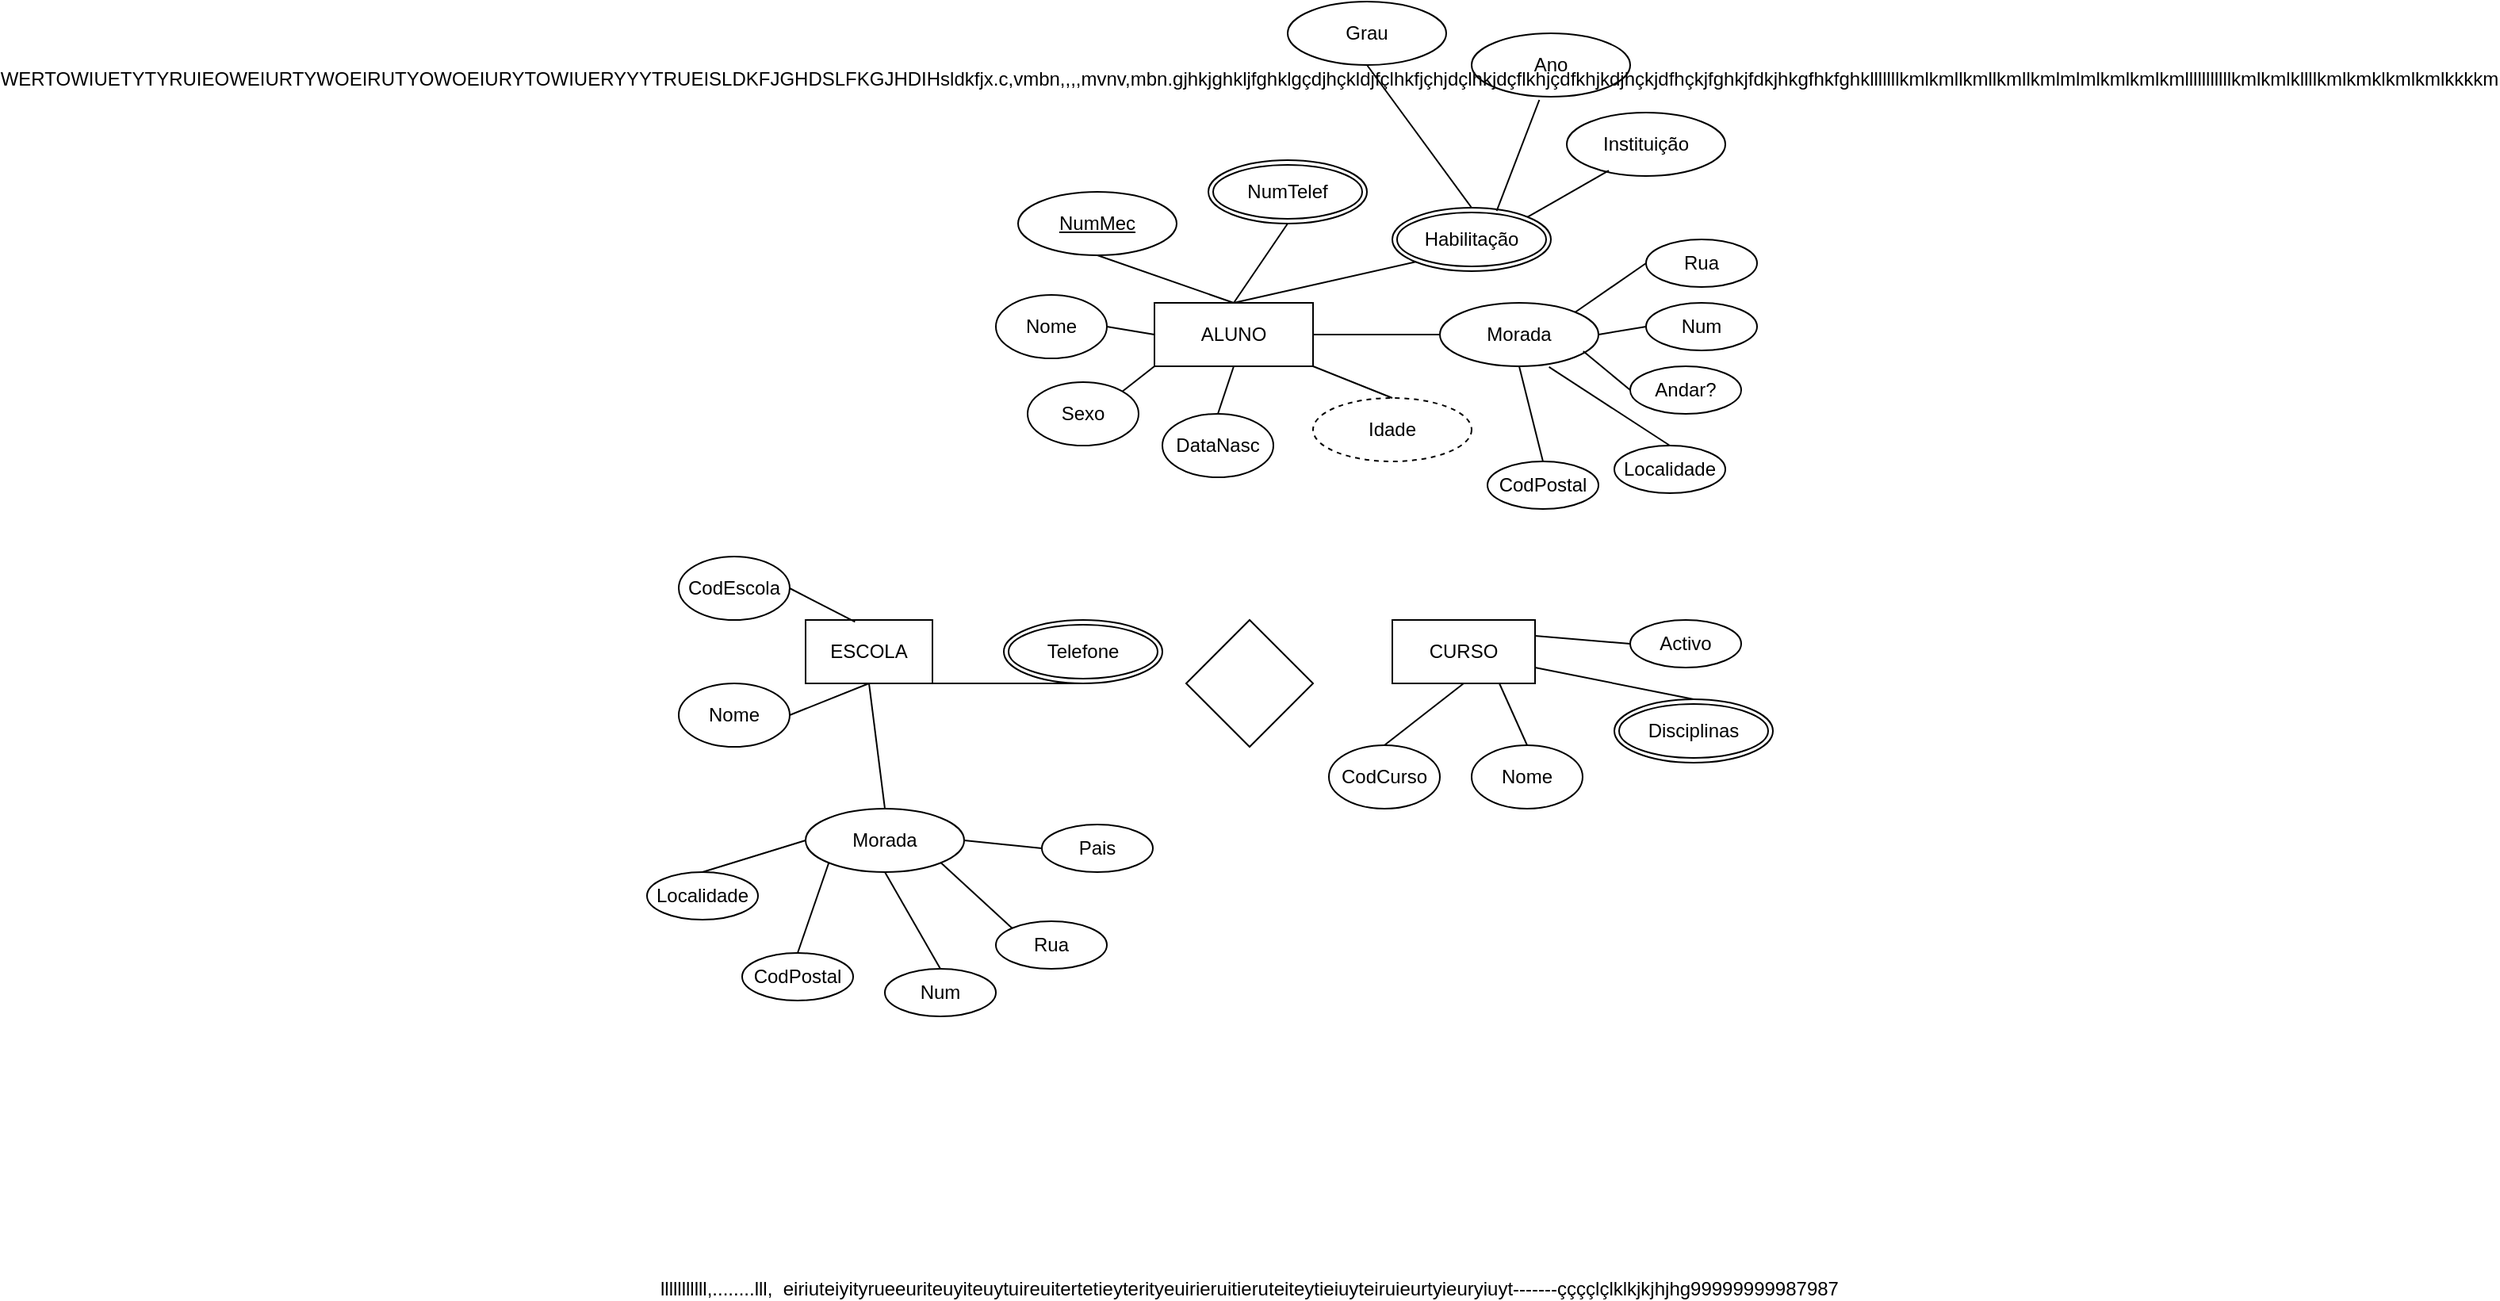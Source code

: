 <mxfile version="24.7.14">
  <diagram name="Página-1" id="yOcHo--prausVHHz4oxQ">
    <mxGraphModel dx="1745" dy="578" grid="1" gridSize="10" guides="1" tooltips="1" connect="1" arrows="1" fold="1" page="1" pageScale="1" pageWidth="827" pageHeight="1169" math="0" shadow="0">
      <root>
        <mxCell id="0" />
        <mxCell id="1" parent="0" />
        <mxCell id="Kue1RRkqiT16hmbLM7EP-29" value="ALUNO" style="rounded=0;whiteSpace=wrap;html=1;" vertex="1" parent="1">
          <mxGeometry x="330" y="850" width="100" height="40" as="geometry" />
        </mxCell>
        <mxCell id="Kue1RRkqiT16hmbLM7EP-30" value="Nome" style="ellipse;whiteSpace=wrap;html=1;" vertex="1" parent="1">
          <mxGeometry x="230" y="845" width="70" height="40" as="geometry" />
        </mxCell>
        <mxCell id="Kue1RRkqiT16hmbLM7EP-31" value="Sexo" style="ellipse;whiteSpace=wrap;html=1;" vertex="1" parent="1">
          <mxGeometry x="250" y="900" width="70" height="40" as="geometry" />
        </mxCell>
        <mxCell id="Kue1RRkqiT16hmbLM7EP-36" value="DataNasc" style="ellipse;whiteSpace=wrap;html=1;" vertex="1" parent="1">
          <mxGeometry x="335" y="920" width="70" height="40" as="geometry" />
        </mxCell>
        <mxCell id="Kue1RRkqiT16hmbLM7EP-37" value="Idade" style="ellipse;whiteSpace=wrap;html=1;align=center;dashed=1;" vertex="1" parent="1">
          <mxGeometry x="430" y="910" width="100" height="40" as="geometry" />
        </mxCell>
        <mxCell id="Kue1RRkqiT16hmbLM7EP-38" value="NumTelef" style="ellipse;shape=doubleEllipse;margin=3;whiteSpace=wrap;html=1;align=center;" vertex="1" parent="1">
          <mxGeometry x="364" y="760" width="100" height="40" as="geometry" />
        </mxCell>
        <mxCell id="Kue1RRkqiT16hmbLM7EP-39" value="NumMec" style="ellipse;whiteSpace=wrap;html=1;align=center;fontStyle=4;" vertex="1" parent="1">
          <mxGeometry x="244" y="780" width="100" height="40" as="geometry" />
        </mxCell>
        <mxCell id="Kue1RRkqiT16hmbLM7EP-40" value="Habilitação" style="ellipse;shape=doubleEllipse;margin=3;whiteSpace=wrap;html=1;align=center;" vertex="1" parent="1">
          <mxGeometry x="480" y="790" width="100" height="40" as="geometry" />
        </mxCell>
        <mxCell id="Kue1RRkqiT16hmbLM7EP-42" value="Morada" style="ellipse;whiteSpace=wrap;html=1;align=center;" vertex="1" parent="1">
          <mxGeometry x="510" y="850" width="100" height="40" as="geometry" />
        </mxCell>
        <mxCell id="Kue1RRkqiT16hmbLM7EP-43" value="Rua" style="ellipse;whiteSpace=wrap;html=1;align=center;" vertex="1" parent="1">
          <mxGeometry x="640" y="810" width="70" height="30" as="geometry" />
        </mxCell>
        <mxCell id="Kue1RRkqiT16hmbLM7EP-44" value="Num" style="ellipse;whiteSpace=wrap;html=1;align=center;" vertex="1" parent="1">
          <mxGeometry x="640" y="850" width="70" height="30" as="geometry" />
        </mxCell>
        <mxCell id="Kue1RRkqiT16hmbLM7EP-45" value="Andar?" style="ellipse;whiteSpace=wrap;html=1;align=center;" vertex="1" parent="1">
          <mxGeometry x="630" y="890" width="70" height="30" as="geometry" />
        </mxCell>
        <mxCell id="Kue1RRkqiT16hmbLM7EP-46" value="Localidade" style="ellipse;whiteSpace=wrap;html=1;align=center;" vertex="1" parent="1">
          <mxGeometry x="620" y="940" width="70" height="30" as="geometry" />
        </mxCell>
        <mxCell id="Kue1RRkqiT16hmbLM7EP-47" value="CodPostal" style="ellipse;whiteSpace=wrap;html=1;align=center;" vertex="1" parent="1">
          <mxGeometry x="540" y="950" width="70" height="30" as="geometry" />
        </mxCell>
        <mxCell id="Kue1RRkqiT16hmbLM7EP-48" value="Instituição" style="ellipse;whiteSpace=wrap;html=1;align=center;" vertex="1" parent="1">
          <mxGeometry x="590" y="730" width="100" height="40" as="geometry" />
        </mxCell>
        <mxCell id="Kue1RRkqiT16hmbLM7EP-49" value="Ano" style="ellipse;whiteSpace=wrap;html=1;align=center;" vertex="1" parent="1">
          <mxGeometry x="530" y="680" width="100" height="40" as="geometry" />
        </mxCell>
        <mxCell id="Kue1RRkqiT16hmbLM7EP-50" value="Grau" style="ellipse;whiteSpace=wrap;html=1;align=center;" vertex="1" parent="1">
          <mxGeometry x="414" y="660" width="100" height="40" as="geometry" />
        </mxCell>
        <mxCell id="Kue1RRkqiT16hmbLM7EP-52" value="" style="endArrow=none;html=1;rounded=0;exitX=0.265;exitY=0.915;exitDx=0;exitDy=0;exitPerimeter=0;entryX=1;entryY=0;entryDx=0;entryDy=0;" edge="1" parent="1" source="Kue1RRkqiT16hmbLM7EP-48" target="Kue1RRkqiT16hmbLM7EP-40">
          <mxGeometry width="50" height="50" relative="1" as="geometry">
            <mxPoint x="370" y="840" as="sourcePoint" />
            <mxPoint x="420" y="790" as="targetPoint" />
          </mxGeometry>
        </mxCell>
        <mxCell id="Kue1RRkqiT16hmbLM7EP-53" value="" style="endArrow=none;html=1;rounded=0;exitX=0.427;exitY=1.05;exitDx=0;exitDy=0;exitPerimeter=0;entryX=0.658;entryY=0.05;entryDx=0;entryDy=0;entryPerimeter=0;" edge="1" parent="1" source="Kue1RRkqiT16hmbLM7EP-49" target="Kue1RRkqiT16hmbLM7EP-40">
          <mxGeometry width="50" height="50" relative="1" as="geometry">
            <mxPoint x="370" y="840" as="sourcePoint" />
            <mxPoint x="420" y="790" as="targetPoint" />
          </mxGeometry>
        </mxCell>
        <mxCell id="Kue1RRkqiT16hmbLM7EP-54" value="" style="endArrow=none;html=1;rounded=0;entryX=0.5;entryY=1;entryDx=0;entryDy=0;exitX=0.5;exitY=0;exitDx=0;exitDy=0;" edge="1" parent="1" source="Kue1RRkqiT16hmbLM7EP-40" target="Kue1RRkqiT16hmbLM7EP-50">
          <mxGeometry width="50" height="50" relative="1" as="geometry">
            <mxPoint x="370" y="840" as="sourcePoint" />
            <mxPoint x="420" y="790" as="targetPoint" />
          </mxGeometry>
        </mxCell>
        <mxCell id="Kue1RRkqiT16hmbLM7EP-55" value="" style="endArrow=none;html=1;rounded=0;exitX=0;exitY=0.5;exitDx=0;exitDy=0;entryX=1;entryY=0;entryDx=0;entryDy=0;" edge="1" parent="1" source="Kue1RRkqiT16hmbLM7EP-43" target="Kue1RRkqiT16hmbLM7EP-42">
          <mxGeometry width="50" height="50" relative="1" as="geometry">
            <mxPoint x="370" y="840" as="sourcePoint" />
            <mxPoint x="420" y="790" as="targetPoint" />
          </mxGeometry>
        </mxCell>
        <mxCell id="Kue1RRkqiT16hmbLM7EP-56" value="" style="endArrow=none;html=1;rounded=0;entryX=0;entryY=0.5;entryDx=0;entryDy=0;exitX=1;exitY=0.5;exitDx=0;exitDy=0;" edge="1" parent="1" source="Kue1RRkqiT16hmbLM7EP-42" target="Kue1RRkqiT16hmbLM7EP-44">
          <mxGeometry width="50" height="50" relative="1" as="geometry">
            <mxPoint x="370" y="840" as="sourcePoint" />
            <mxPoint x="420" y="790" as="targetPoint" />
          </mxGeometry>
        </mxCell>
        <mxCell id="Kue1RRkqiT16hmbLM7EP-57" value="" style="endArrow=none;html=1;rounded=0;exitX=0;exitY=0.5;exitDx=0;exitDy=0;entryX=0.904;entryY=0.762;entryDx=0;entryDy=0;entryPerimeter=0;" edge="1" parent="1" source="Kue1RRkqiT16hmbLM7EP-45" target="Kue1RRkqiT16hmbLM7EP-42">
          <mxGeometry width="50" height="50" relative="1" as="geometry">
            <mxPoint x="370" y="840" as="sourcePoint" />
            <mxPoint x="420" y="790" as="targetPoint" />
          </mxGeometry>
        </mxCell>
        <mxCell id="Kue1RRkqiT16hmbLM7EP-58" value="" style="endArrow=none;html=1;rounded=0;exitX=0.5;exitY=0;exitDx=0;exitDy=0;entryX=0.688;entryY=1.012;entryDx=0;entryDy=0;entryPerimeter=0;" edge="1" parent="1" source="Kue1RRkqiT16hmbLM7EP-46" target="Kue1RRkqiT16hmbLM7EP-42">
          <mxGeometry width="50" height="50" relative="1" as="geometry">
            <mxPoint x="370" y="840" as="sourcePoint" />
            <mxPoint x="420" y="790" as="targetPoint" />
          </mxGeometry>
        </mxCell>
        <mxCell id="Kue1RRkqiT16hmbLM7EP-59" value="" style="endArrow=none;html=1;rounded=0;entryX=0.5;entryY=0;entryDx=0;entryDy=0;exitX=0.5;exitY=1;exitDx=0;exitDy=0;" edge="1" parent="1" source="Kue1RRkqiT16hmbLM7EP-42" target="Kue1RRkqiT16hmbLM7EP-47">
          <mxGeometry width="50" height="50" relative="1" as="geometry">
            <mxPoint x="470" y="1020" as="sourcePoint" />
            <mxPoint x="520" y="970" as="targetPoint" />
          </mxGeometry>
        </mxCell>
        <mxCell id="Kue1RRkqiT16hmbLM7EP-60" value="" style="endArrow=none;html=1;rounded=0;exitX=0.5;exitY=0;exitDx=0;exitDy=0;entryX=1;entryY=1;entryDx=0;entryDy=0;" edge="1" parent="1" source="Kue1RRkqiT16hmbLM7EP-37" target="Kue1RRkqiT16hmbLM7EP-29">
          <mxGeometry width="50" height="50" relative="1" as="geometry">
            <mxPoint x="370" y="840" as="sourcePoint" />
            <mxPoint x="420" y="790" as="targetPoint" />
          </mxGeometry>
        </mxCell>
        <mxCell id="Kue1RRkqiT16hmbLM7EP-61" value="" style="endArrow=none;html=1;rounded=0;entryX=1;entryY=0;entryDx=0;entryDy=0;exitX=0;exitY=1;exitDx=0;exitDy=0;" edge="1" parent="1" source="Kue1RRkqiT16hmbLM7EP-29" target="Kue1RRkqiT16hmbLM7EP-31">
          <mxGeometry width="50" height="50" relative="1" as="geometry">
            <mxPoint x="269" y="1000" as="sourcePoint" />
            <mxPoint x="319" y="950" as="targetPoint" />
          </mxGeometry>
        </mxCell>
        <mxCell id="Kue1RRkqiT16hmbLM7EP-62" value="" style="endArrow=none;html=1;rounded=0;entryX=1;entryY=0.5;entryDx=0;entryDy=0;exitX=0;exitY=0.5;exitDx=0;exitDy=0;" edge="1" parent="1" source="Kue1RRkqiT16hmbLM7EP-29" target="Kue1RRkqiT16hmbLM7EP-30">
          <mxGeometry width="50" height="50" relative="1" as="geometry">
            <mxPoint x="270" y="1000" as="sourcePoint" />
            <mxPoint x="320" y="950" as="targetPoint" />
          </mxGeometry>
        </mxCell>
        <mxCell id="Kue1RRkqiT16hmbLM7EP-63" value="" style="endArrow=none;html=1;rounded=0;entryX=0;entryY=1;entryDx=0;entryDy=0;exitX=0.5;exitY=0;exitDx=0;exitDy=0;" edge="1" parent="1" source="Kue1RRkqiT16hmbLM7EP-29" target="Kue1RRkqiT16hmbLM7EP-40">
          <mxGeometry width="50" height="50" relative="1" as="geometry">
            <mxPoint x="370" y="840" as="sourcePoint" />
            <mxPoint x="420" y="790" as="targetPoint" />
          </mxGeometry>
        </mxCell>
        <mxCell id="Kue1RRkqiT16hmbLM7EP-64" value="" style="endArrow=none;html=1;rounded=0;exitX=0.5;exitY=1;exitDx=0;exitDy=0;entryX=0.5;entryY=0;entryDx=0;entryDy=0;" edge="1" parent="1" source="Kue1RRkqiT16hmbLM7EP-39" target="Kue1RRkqiT16hmbLM7EP-29">
          <mxGeometry width="50" height="50" relative="1" as="geometry">
            <mxPoint x="370" y="840" as="sourcePoint" />
            <mxPoint x="420" y="790" as="targetPoint" />
          </mxGeometry>
        </mxCell>
        <mxCell id="Kue1RRkqiT16hmbLM7EP-65" value="" style="endArrow=none;html=1;rounded=0;exitX=0.5;exitY=0;exitDx=0;exitDy=0;entryX=0.5;entryY=1;entryDx=0;entryDy=0;" edge="1" parent="1" source="Kue1RRkqiT16hmbLM7EP-29" target="Kue1RRkqiT16hmbLM7EP-38">
          <mxGeometry width="50" height="50" relative="1" as="geometry">
            <mxPoint x="414" y="850" as="sourcePoint" />
            <mxPoint x="464" y="800" as="targetPoint" />
          </mxGeometry>
        </mxCell>
        <mxCell id="Kue1RRkqiT16hmbLM7EP-66" value="" style="endArrow=none;html=1;rounded=0;entryX=1;entryY=0.5;entryDx=0;entryDy=0;exitX=0;exitY=0.5;exitDx=0;exitDy=0;" edge="1" parent="1" source="Kue1RRkqiT16hmbLM7EP-42" target="Kue1RRkqiT16hmbLM7EP-29">
          <mxGeometry width="50" height="50" relative="1" as="geometry">
            <mxPoint x="439" y="890" as="sourcePoint" />
            <mxPoint x="489" y="840" as="targetPoint" />
          </mxGeometry>
        </mxCell>
        <mxCell id="Kue1RRkqiT16hmbLM7EP-67" value="" style="endArrow=none;html=1;rounded=0;entryX=0.5;entryY=1;entryDx=0;entryDy=0;exitX=0.5;exitY=0;exitDx=0;exitDy=0;" edge="1" parent="1" source="Kue1RRkqiT16hmbLM7EP-36" target="Kue1RRkqiT16hmbLM7EP-29">
          <mxGeometry width="50" height="50" relative="1" as="geometry">
            <mxPoint x="405" y="920" as="sourcePoint" />
            <mxPoint x="455" y="870" as="targetPoint" />
          </mxGeometry>
        </mxCell>
        <mxCell id="Kue1RRkqiT16hmbLM7EP-68" value="ESCOLA" style="rounded=0;whiteSpace=wrap;html=1;" vertex="1" parent="1">
          <mxGeometry x="110" y="1050" width="80" height="40" as="geometry" />
        </mxCell>
        <mxCell id="Kue1RRkqiT16hmbLM7EP-69" value="CURSO" style="rounded=0;whiteSpace=wrap;html=1;" vertex="1" parent="1">
          <mxGeometry x="480" y="1050" width="90" height="40" as="geometry" />
        </mxCell>
        <mxCell id="Kue1RRkqiT16hmbLM7EP-71" value="Nome" style="ellipse;whiteSpace=wrap;html=1;" vertex="1" parent="1">
          <mxGeometry x="30" y="1090" width="70" height="40" as="geometry" />
        </mxCell>
        <mxCell id="Kue1RRkqiT16hmbLM7EP-72" value="CodEscola" style="ellipse;whiteSpace=wrap;html=1;" vertex="1" parent="1">
          <mxGeometry x="30" y="1010" width="70" height="40" as="geometry" />
        </mxCell>
        <mxCell id="Kue1RRkqiT16hmbLM7EP-73" value="Telefone" style="ellipse;shape=doubleEllipse;margin=3;whiteSpace=wrap;html=1;align=center;" vertex="1" parent="1">
          <mxGeometry x="235" y="1050" width="100" height="40" as="geometry" />
        </mxCell>
        <mxCell id="Kue1RRkqiT16hmbLM7EP-74" value="Morada" style="ellipse;whiteSpace=wrap;html=1;align=center;" vertex="1" parent="1">
          <mxGeometry x="110" y="1169" width="100" height="40" as="geometry" />
        </mxCell>
        <mxCell id="Kue1RRkqiT16hmbLM7EP-75" value="Rua" style="ellipse;whiteSpace=wrap;html=1;align=center;" vertex="1" parent="1">
          <mxGeometry x="230" y="1240" width="70" height="30" as="geometry" />
        </mxCell>
        <mxCell id="Kue1RRkqiT16hmbLM7EP-76" value="Num" style="ellipse;whiteSpace=wrap;html=1;align=center;" vertex="1" parent="1">
          <mxGeometry x="160" y="1270" width="70" height="30" as="geometry" />
        </mxCell>
        <mxCell id="Kue1RRkqiT16hmbLM7EP-78" value="CodPostal" style="ellipse;whiteSpace=wrap;html=1;align=center;" vertex="1" parent="1">
          <mxGeometry x="70" y="1260" width="70" height="30" as="geometry" />
        </mxCell>
        <mxCell id="Kue1RRkqiT16hmbLM7EP-79" value="Localidade" style="ellipse;whiteSpace=wrap;html=1;align=center;" vertex="1" parent="1">
          <mxGeometry x="10" y="1209" width="70" height="30" as="geometry" />
        </mxCell>
        <mxCell id="Kue1RRkqiT16hmbLM7EP-80" value="Pais" style="ellipse;whiteSpace=wrap;html=1;align=center;" vertex="1" parent="1">
          <mxGeometry x="259" y="1179" width="70" height="30" as="geometry" />
        </mxCell>
        <mxCell id="Kue1RRkqiT16hmbLM7EP-83" value="CodCurso" style="ellipse;whiteSpace=wrap;html=1;" vertex="1" parent="1">
          <mxGeometry x="440" y="1129" width="70" height="40" as="geometry" />
        </mxCell>
        <mxCell id="Kue1RRkqiT16hmbLM7EP-84" value="Nome" style="ellipse;whiteSpace=wrap;html=1;" vertex="1" parent="1">
          <mxGeometry x="530" y="1129" width="70" height="40" as="geometry" />
        </mxCell>
        <mxCell id="Kue1RRkqiT16hmbLM7EP-85" value="Disciplinas" style="ellipse;shape=doubleEllipse;margin=3;whiteSpace=wrap;html=1;align=center;" vertex="1" parent="1">
          <mxGeometry x="620" y="1100" width="100" height="40" as="geometry" />
        </mxCell>
        <mxCell id="Kue1RRkqiT16hmbLM7EP-86" value="Activo" style="ellipse;whiteSpace=wrap;html=1;align=center;" vertex="1" parent="1">
          <mxGeometry x="630" y="1050" width="70" height="30" as="geometry" />
        </mxCell>
        <mxCell id="Kue1RRkqiT16hmbLM7EP-88" value="" style="endArrow=none;html=1;rounded=0;exitX=0.5;exitY=0;exitDx=0;exitDy=0;entryX=0;entryY=0.5;entryDx=0;entryDy=0;" edge="1" parent="1" source="Kue1RRkqiT16hmbLM7EP-79" target="Kue1RRkqiT16hmbLM7EP-74">
          <mxGeometry width="50" height="50" relative="1" as="geometry">
            <mxPoint x="370" y="1120" as="sourcePoint" />
            <mxPoint x="420" y="1070" as="targetPoint" />
          </mxGeometry>
        </mxCell>
        <mxCell id="Kue1RRkqiT16hmbLM7EP-89" value="" style="endArrow=none;html=1;rounded=0;exitX=0.5;exitY=0;exitDx=0;exitDy=0;entryX=0;entryY=1;entryDx=0;entryDy=0;" edge="1" parent="1" source="Kue1RRkqiT16hmbLM7EP-78" target="Kue1RRkqiT16hmbLM7EP-74">
          <mxGeometry width="50" height="50" relative="1" as="geometry">
            <mxPoint x="370" y="1120" as="sourcePoint" />
            <mxPoint x="420" y="1070" as="targetPoint" />
          </mxGeometry>
        </mxCell>
        <mxCell id="Kue1RRkqiT16hmbLM7EP-90" value="" style="endArrow=none;html=1;rounded=0;exitX=0.5;exitY=0;exitDx=0;exitDy=0;entryX=0.5;entryY=1;entryDx=0;entryDy=0;" edge="1" parent="1" source="Kue1RRkqiT16hmbLM7EP-76" target="Kue1RRkqiT16hmbLM7EP-74">
          <mxGeometry width="50" height="50" relative="1" as="geometry">
            <mxPoint x="370" y="1120" as="sourcePoint" />
            <mxPoint x="420" y="1070" as="targetPoint" />
          </mxGeometry>
        </mxCell>
        <mxCell id="Kue1RRkqiT16hmbLM7EP-91" value="" style="endArrow=none;html=1;rounded=0;exitX=0;exitY=0;exitDx=0;exitDy=0;entryX=1;entryY=1;entryDx=0;entryDy=0;" edge="1" parent="1" source="Kue1RRkqiT16hmbLM7EP-75" target="Kue1RRkqiT16hmbLM7EP-74">
          <mxGeometry width="50" height="50" relative="1" as="geometry">
            <mxPoint x="370" y="1120" as="sourcePoint" />
            <mxPoint x="420" y="1070" as="targetPoint" />
          </mxGeometry>
        </mxCell>
        <mxCell id="Kue1RRkqiT16hmbLM7EP-92" value="" style="endArrow=none;html=1;rounded=0;exitX=1;exitY=0.5;exitDx=0;exitDy=0;entryX=0;entryY=0.5;entryDx=0;entryDy=0;" edge="1" parent="1" source="Kue1RRkqiT16hmbLM7EP-74" target="Kue1RRkqiT16hmbLM7EP-80">
          <mxGeometry width="50" height="50" relative="1" as="geometry">
            <mxPoint x="370" y="1120" as="sourcePoint" />
            <mxPoint x="420" y="1070" as="targetPoint" />
          </mxGeometry>
        </mxCell>
        <mxCell id="Kue1RRkqiT16hmbLM7EP-93" value="" style="endArrow=none;html=1;rounded=0;entryX=0.5;entryY=1;entryDx=0;entryDy=0;exitX=0.5;exitY=0;exitDx=0;exitDy=0;" edge="1" parent="1" source="Kue1RRkqiT16hmbLM7EP-74" target="Kue1RRkqiT16hmbLM7EP-68">
          <mxGeometry width="50" height="50" relative="1" as="geometry">
            <mxPoint x="370" y="1120" as="sourcePoint" />
            <mxPoint x="420" y="1070" as="targetPoint" />
          </mxGeometry>
        </mxCell>
        <mxCell id="Kue1RRkqiT16hmbLM7EP-94" value="" style="endArrow=none;html=1;rounded=0;exitX=0.5;exitY=1;exitDx=0;exitDy=0;entryX=1;entryY=1;entryDx=0;entryDy=0;" edge="1" parent="1" source="Kue1RRkqiT16hmbLM7EP-73" target="Kue1RRkqiT16hmbLM7EP-68">
          <mxGeometry width="50" height="50" relative="1" as="geometry">
            <mxPoint x="370" y="1120" as="sourcePoint" />
            <mxPoint x="420" y="1070" as="targetPoint" />
          </mxGeometry>
        </mxCell>
        <mxCell id="Kue1RRkqiT16hmbLM7EP-95" value="" style="endArrow=none;html=1;rounded=0;exitX=1;exitY=0.5;exitDx=0;exitDy=0;entryX=0.5;entryY=1;entryDx=0;entryDy=0;" edge="1" parent="1" source="Kue1RRkqiT16hmbLM7EP-71" target="Kue1RRkqiT16hmbLM7EP-68">
          <mxGeometry width="50" height="50" relative="1" as="geometry">
            <mxPoint x="370" y="1120" as="sourcePoint" />
            <mxPoint x="420" y="1070" as="targetPoint" />
          </mxGeometry>
        </mxCell>
        <mxCell id="Kue1RRkqiT16hmbLM7EP-96" value="" style="endArrow=none;html=1;rounded=0;entryX=1;entryY=0.5;entryDx=0;entryDy=0;exitX=0.39;exitY=0.031;exitDx=0;exitDy=0;exitPerimeter=0;" edge="1" parent="1" source="Kue1RRkqiT16hmbLM7EP-68" target="Kue1RRkqiT16hmbLM7EP-72">
          <mxGeometry width="50" height="50" relative="1" as="geometry">
            <mxPoint x="370" y="1120" as="sourcePoint" />
            <mxPoint x="420" y="1070" as="targetPoint" />
          </mxGeometry>
        </mxCell>
        <mxCell id="Kue1RRkqiT16hmbLM7EP-97" value="" style="endArrow=none;html=1;rounded=0;exitX=0;exitY=0.5;exitDx=0;exitDy=0;entryX=1;entryY=0.25;entryDx=0;entryDy=0;" edge="1" parent="1" source="Kue1RRkqiT16hmbLM7EP-86" target="Kue1RRkqiT16hmbLM7EP-69">
          <mxGeometry width="50" height="50" relative="1" as="geometry">
            <mxPoint x="370" y="1120" as="sourcePoint" />
            <mxPoint x="420" y="1070" as="targetPoint" />
          </mxGeometry>
        </mxCell>
        <mxCell id="Kue1RRkqiT16hmbLM7EP-98" value="" style="endArrow=none;html=1;rounded=0;entryX=0.5;entryY=0;entryDx=0;entryDy=0;exitX=1;exitY=0.75;exitDx=0;exitDy=0;" edge="1" parent="1" source="Kue1RRkqiT16hmbLM7EP-69" target="Kue1RRkqiT16hmbLM7EP-85">
          <mxGeometry width="50" height="50" relative="1" as="geometry">
            <mxPoint x="370" y="1120" as="sourcePoint" />
            <mxPoint x="420" y="1070" as="targetPoint" />
          </mxGeometry>
        </mxCell>
        <mxCell id="Kue1RRkqiT16hmbLM7EP-99" value="" style="endArrow=none;html=1;rounded=0;entryX=0.5;entryY=0;entryDx=0;entryDy=0;exitX=0.75;exitY=1;exitDx=0;exitDy=0;" edge="1" parent="1" source="Kue1RRkqiT16hmbLM7EP-69" target="Kue1RRkqiT16hmbLM7EP-84">
          <mxGeometry width="50" height="50" relative="1" as="geometry">
            <mxPoint x="370" y="1120" as="sourcePoint" />
            <mxPoint x="420" y="1070" as="targetPoint" />
          </mxGeometry>
        </mxCell>
        <mxCell id="Kue1RRkqiT16hmbLM7EP-100" value="" style="endArrow=none;html=1;rounded=0;entryX=0.5;entryY=0;entryDx=0;entryDy=0;exitX=0.5;exitY=1;exitDx=0;exitDy=0;" edge="1" parent="1" source="Kue1RRkqiT16hmbLM7EP-69" target="Kue1RRkqiT16hmbLM7EP-83">
          <mxGeometry width="50" height="50" relative="1" as="geometry">
            <mxPoint x="370" y="1120" as="sourcePoint" />
            <mxPoint x="420" y="1070" as="targetPoint" />
          </mxGeometry>
        </mxCell>
        <mxCell id="Kue1RRkqiT16hmbLM7EP-101" value="&lt;div&gt;WERTOWIUETYTYRUIEOWEIURTYWOEIRUTYOWOEIURYTOWIUERYYYTRUEISLDKFJGHDSLFKGJHDIHsldkfjx.c,vmbn,,,,mvnv,mbn.gjhkjghkljfghklgçdjhçkldjfçlhkfjçhjdçlhkjdçflkhjçdfkhjkdjhçkjdfhçkjfghkjfdkjhkgfhkfghklllllllkmlkmllkmllkmllkmlmlmlkmlkmlkmlllllllllllkmlkmlkllllkmlkmklkmlkmlkkkkm&lt;/div&gt;&lt;div&gt;&lt;br&gt;&lt;/div&gt;&lt;div&gt;&lt;br&gt;&lt;/div&gt;&lt;div&gt;&lt;br&gt;&lt;/div&gt;&lt;div&gt;&lt;br&gt;&lt;/div&gt;&lt;div&gt;&lt;br&gt;&lt;/div&gt;&lt;div&gt;&lt;br&gt;&lt;/div&gt;&lt;div&gt;&lt;br&gt;&lt;/div&gt;&lt;div&gt;&lt;br&gt;&lt;/div&gt;&lt;div&gt;&lt;br&gt;&lt;/div&gt;&lt;div&gt;&lt;br&gt;&lt;/div&gt;&lt;div&gt;&lt;br&gt;&lt;/div&gt;&lt;div&gt;&lt;br&gt;&lt;/div&gt;&lt;div&gt;&lt;br&gt;&lt;/div&gt;&lt;div&gt;&lt;br&gt;&lt;/div&gt;&lt;div&gt;&lt;br&gt;&lt;/div&gt;&lt;div&gt;&lt;br&gt;&lt;/div&gt;&lt;div&gt;&lt;br&gt;&lt;/div&gt;&lt;div&gt;&lt;br&gt;&lt;/div&gt;&lt;div&gt;&lt;br&gt;&lt;/div&gt;&lt;div&gt;&lt;br&gt;&lt;/div&gt;&lt;div&gt;&lt;br&gt;&lt;/div&gt;&lt;div&gt;&lt;br&gt;&lt;/div&gt;&lt;div&gt;&lt;br&gt;&lt;/div&gt;&lt;div&gt;&lt;br&gt;&lt;/div&gt;&lt;div&gt;&lt;br&gt;&lt;/div&gt;&lt;div&gt;&lt;br&gt;&lt;/div&gt;&lt;div&gt;&lt;br&gt;&lt;/div&gt;&lt;div&gt;&lt;br&gt;&lt;/div&gt;&lt;div&gt;&lt;br&gt;&lt;/div&gt;&lt;div&gt;&lt;br&gt;&lt;/div&gt;&lt;div&gt;&lt;br&gt;&lt;/div&gt;&lt;div&gt;&lt;br&gt;&lt;/div&gt;&lt;div&gt;&lt;br&gt;&lt;/div&gt;&lt;div&gt;&lt;br&gt;&lt;/div&gt;&lt;div&gt;&lt;br&gt;&lt;/div&gt;&lt;div&gt;&lt;br&gt;&lt;/div&gt;&lt;div&gt;&lt;br&gt;&lt;/div&gt;&lt;div&gt;&lt;br&gt;&lt;/div&gt;&lt;div&gt;&lt;br&gt;&lt;/div&gt;&lt;div&gt;&lt;br&gt;&lt;/div&gt;&lt;div&gt;&lt;br&gt;&lt;/div&gt;&lt;div&gt;&lt;br&gt;&lt;/div&gt;&lt;div&gt;&lt;br&gt;&lt;/div&gt;&lt;div&gt;&lt;br&gt;&lt;/div&gt;&lt;div&gt;&lt;br&gt;&lt;/div&gt;&lt;div&gt;&lt;br&gt;&lt;/div&gt;&lt;div&gt;&lt;br&gt;&lt;/div&gt;&lt;div&gt;&lt;br&gt;&lt;/div&gt;&lt;div&gt;&lt;br&gt;&lt;/div&gt;&lt;div&gt;&lt;br&gt;&lt;/div&gt;&lt;div&gt;&lt;br&gt;&lt;/div&gt;&lt;div&gt;&lt;br&gt;&lt;/div&gt;&lt;div&gt;lllllllllll,........lll,&amp;nbsp; eiriuteiyityrueeuriteuyiteuytuireuitertetieyterityeuirieruitieruteiteytieiuyteiruieurtyieuryiuyt-------ççççlçlklkjkjhjhg99999999987987&lt;/div&gt;" style="rhombus;whiteSpace=wrap;html=1;" vertex="1" parent="1">
          <mxGeometry x="350" y="1050" width="80" height="80" as="geometry" />
        </mxCell>
      </root>
    </mxGraphModel>
  </diagram>
</mxfile>
